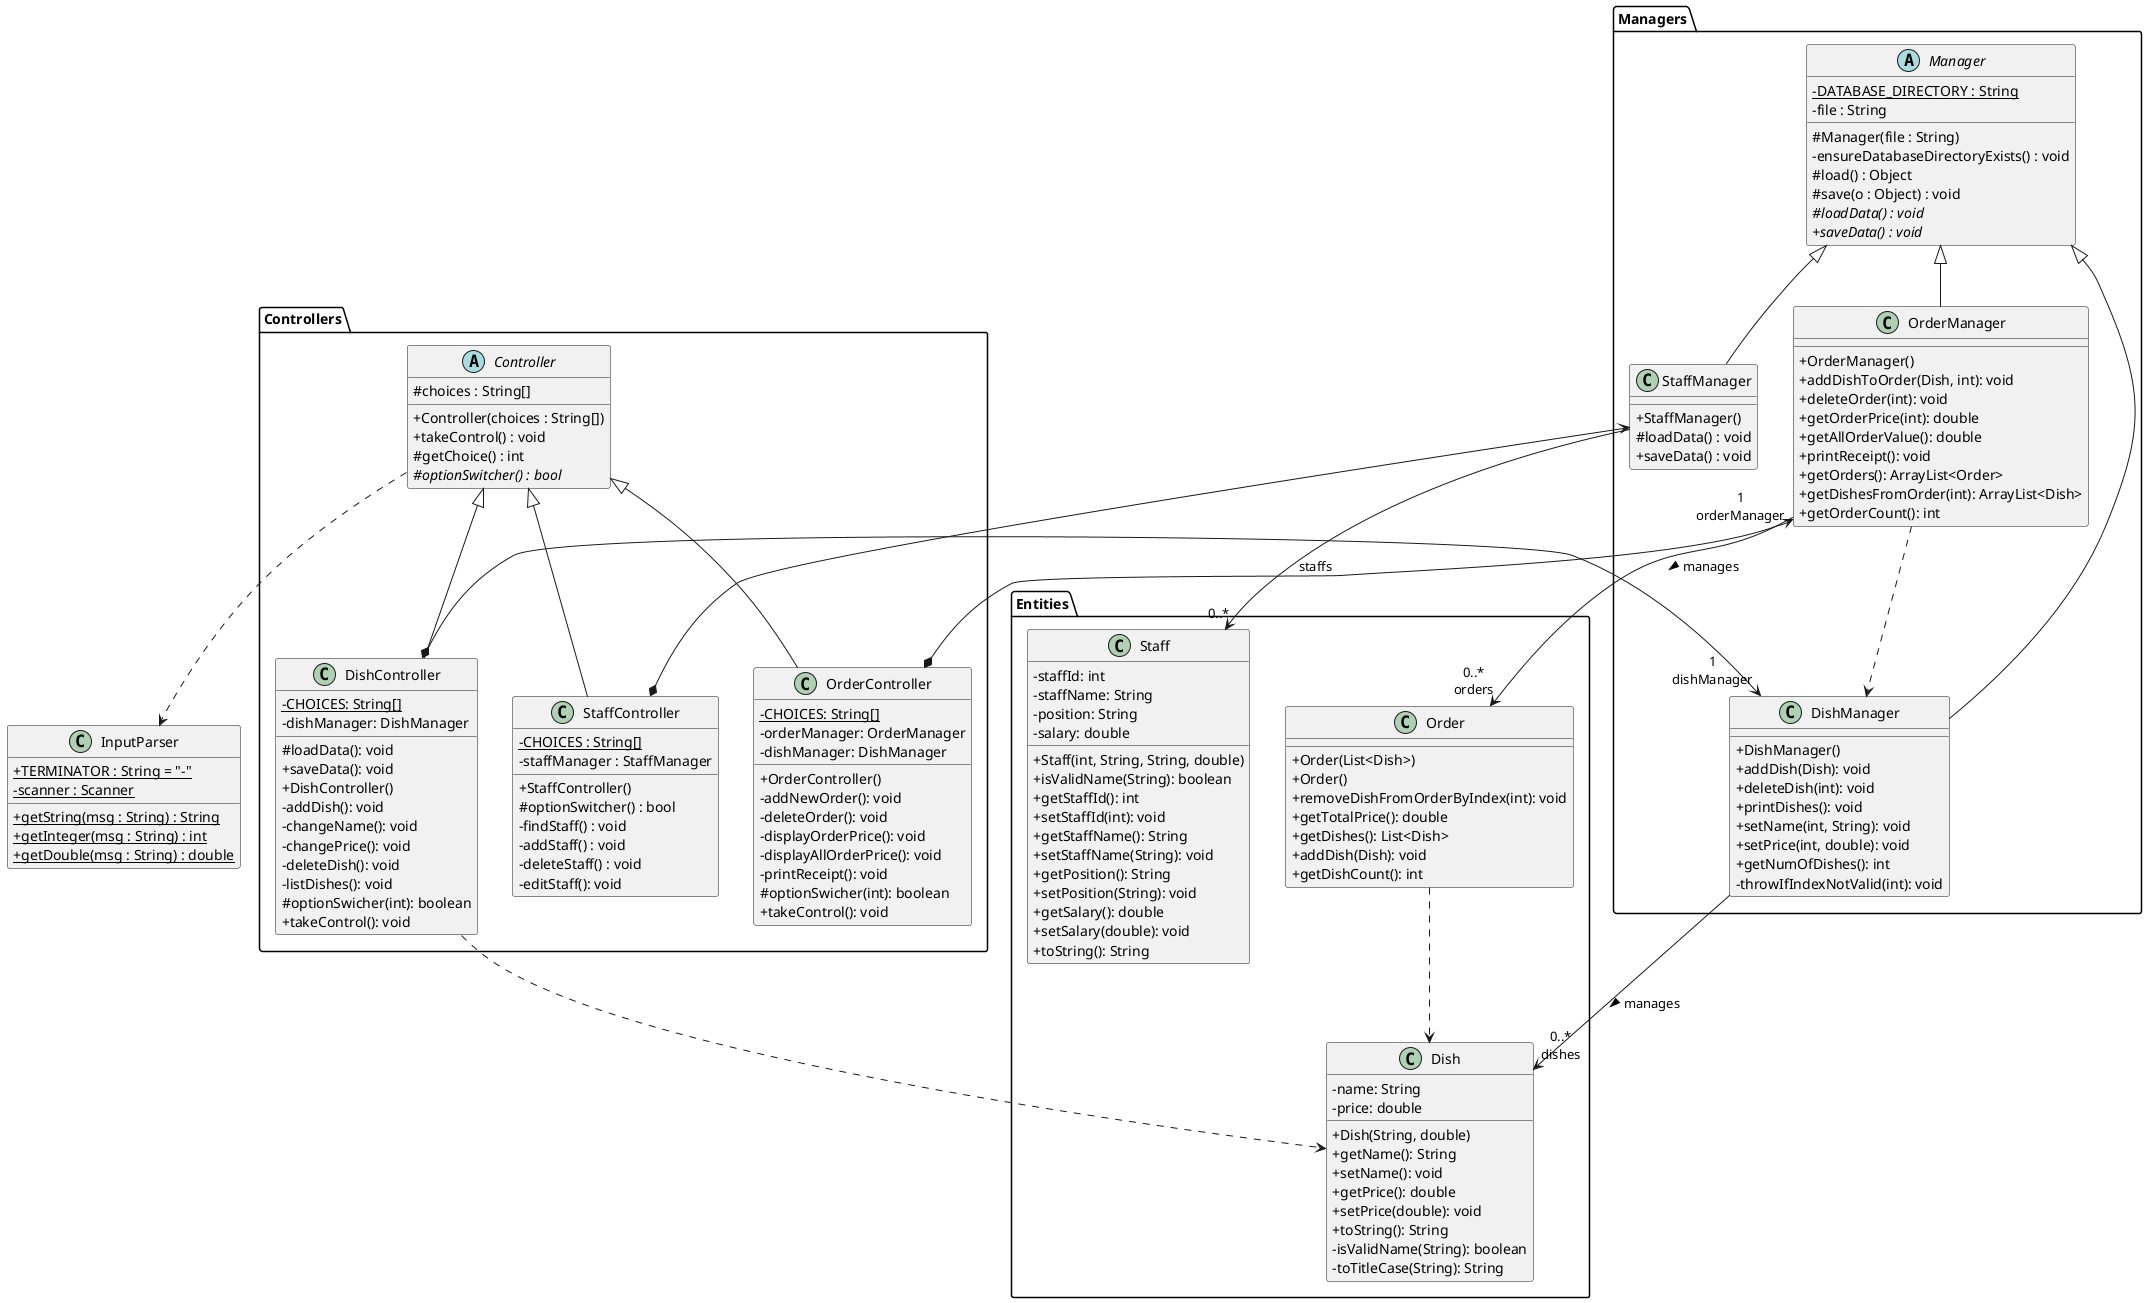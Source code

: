 @startuml
skinparam classAttributeIconSize 0

namespace Controllers {
    abstract class Controller {
    #choices : String[]
    +Controller(choices : String[])
    +takeControl() : void
    #getChoice() : int
    #{abstract}optionSwitcher() : bool
    }

    class StaffController {
    -{static}CHOICES : String[]
    -staffManager : StaffManager
    +StaffController()
    #optionSwitcher() : bool
    -findStaff() : void
    -addStaff() : void
    -deleteStaff() : void
    -editStaff(): void
    }

    class DishController {
        -{static}CHOICES: String[]
        -dishManager: DishManager
        #loadData(): void
        +saveData(): void
        +DishController()
        -addDish(): void
        -changeName(): void
        -changePrice(): void
        -deleteDish(): void
        -listDishes(): void
        #optionSwicher(int): boolean
        +takeControl(): void
    }

    class OrderController {
        -{static}CHOICES: String[]
        -orderManager: OrderManager
        -dishManager: DishManager
        +OrderController()
        -addNewOrder(): void
        -deleteOrder(): void
        -displayOrderPrice(): void
        -displayAllOrderPrice(): void
        -printReceipt(): void
        #optionSwicher(int): boolean
        +takeControl(): void
    }
}
namespace Managers {
    abstract class Manager {
    -{static}DATABASE_DIRECTORY : String
    -file : String
    #Manager(file : String)
    -ensureDatabaseDirectoryExists() : void
    #load() : Object
    #save(o : Object) : void
    #{abstract}loadData() : void
    +{abstract}saveData() : void
    }

    class StaffManager {
    +StaffManager()
    #loadData() : void
    +saveData() : void
    }

    class DishManager {
        +DishManager()
        +addDish(Dish): void
        +deleteDish(int): void
        +printDishes(): void
        +setName(int, String): void
        +setPrice(int, double): void
        +getNumOfDishes(): int
        -throwIfIndexNotValid(int): void
    }

    class OrderManager {
        +OrderManager()
        +addDishToOrder(Dish, int): void
        +deleteOrder(int): void
        +getOrderPrice(int): double
        +getAllOrderValue(): double
        +printReceipt(): void
        +getOrders(): ArrayList<Order>
        +getDishesFromOrder(int): ArrayList<Dish>
        +getOrderCount(): int
    }
}

namespace Entities {
    class Staff {
        -staffId: int
        -staffName: String
        -position: String
        -salary: double
        +Staff(int, String, String, double)
        +isValidName(String): boolean
        +getStaffId(): int
        +setStaffId(int): void
        +getStaffName(): String
        +setStaffName(String): void
        +getPosition(): String
        +setPosition(String): void
        +getSalary(): double
        +setSalary(double): void
        +toString(): String
    }

    class Dish {
        -name: String
        -price: double
        +Dish(String, double)
        +getName(): String
        +setName(): void
        +getPrice(): double
        +setPrice(double): void
        +toString(): String
        -isValidName(String): boolean
        -toTitleCase(String): String
    }

    class Order {
        +Order(List<Dish>)
        +Order()
        +removeDishFromOrderByIndex(int): void
        +getTotalPrice(): double
        +getDishes(): List<Dish>
        +addDish(Dish): void
        +getDishCount(): int
    }
}


'Staff relations
Managers.Manager <|-- Managers.StaffManager
Managers.StaffManager <--* Controllers.StaffController
Controllers.Controller <|-- Controllers.StaffController
Managers.StaffManager --> "0..*" Entities.Staff : staffs

'Dish relations
Managers.Manager <|-- Managers.DishManager
Controllers.Controller <|-- Controllers.DishController
Entities.Dish "0..*\ndishes" <- Managers.DishManager: manages <
Managers.DishManager "1\ndishManager" <--* Controllers.DishController
Controllers.DishController .-> Entities.Dish

'Order relations
Managers.Manager <|-- Managers.OrderManager
Controllers.Controller <|-- Controllers.OrderController
Entities.Order "0..*\norders" <-- Managers.OrderManager: manages <
Managers.OrderManager "1\norderManager" <--* Controllers.OrderController
Managers.OrderManager ..> Managers.DishManager
Entities.Order ..> Entities.Dish

class InputParser {
+{static}TERMINATOR : String = "-"
-{static}scanner : Scanner
+{static}getString(msg : String) : String
+{static}getInteger(msg : String) : int
+{static}getDouble(msg : String) : double
}
Controllers.Controller ..> InputParser

@enduml